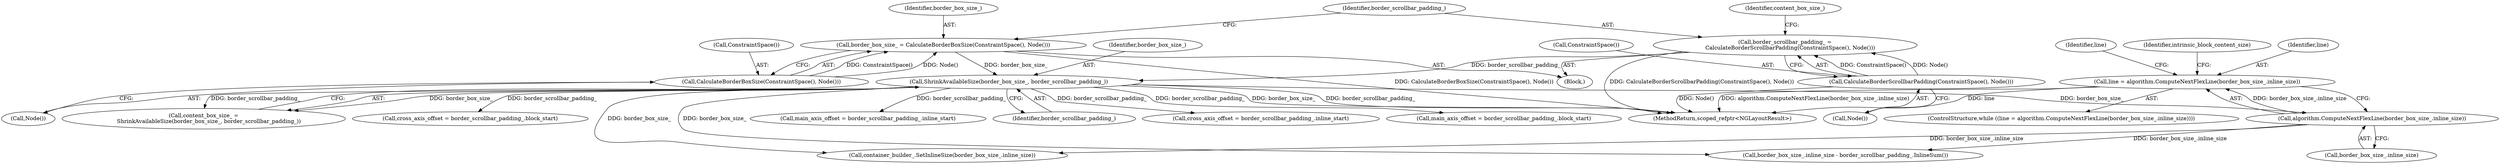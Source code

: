 digraph "0_Chrome_69ec52bd0b32622770a25952386596ccb4ad6434@pointer" {
"1000341" [label="(Call,line = algorithm.ComputeNextFlexLine(border_box_size_.inline_size))"];
"1000343" [label="(Call,algorithm.ComputeNextFlexLine(border_box_size_.inline_size))"];
"1000137" [label="(Call,ShrinkAvailableSize(border_box_size_, border_scrollbar_padding_))"];
"1000125" [label="(Call,border_box_size_ = CalculateBorderBoxSize(ConstraintSpace(), Node()))"];
"1000127" [label="(Call,CalculateBorderBoxSize(ConstraintSpace(), Node()))"];
"1000130" [label="(Call,border_scrollbar_padding_ =\n      CalculateBorderScrollbarPadding(ConstraintSpace(), Node()))"];
"1000132" [label="(Call,CalculateBorderScrollbarPadding(ConstraintSpace(), Node()))"];
"1000133" [label="(Call,ConstraintSpace())"];
"1000596" [label="(Call,container_builder_.SetInlineSize(border_box_size_.inline_size))"];
"1000610" [label="(MethodReturn,scoped_refptr<NGLayoutResult>)"];
"1000137" [label="(Call,ShrinkAvailableSize(border_box_size_, border_scrollbar_padding_))"];
"1000128" [label="(Call,ConstraintSpace())"];
"1000134" [label="(Call,Node())"];
"1000343" [label="(Call,algorithm.ComputeNextFlexLine(border_box_size_.inline_size))"];
"1000342" [label="(Identifier,line)"];
"1000125" [label="(Call,border_box_size_ = CalculateBorderBoxSize(ConstraintSpace(), Node()))"];
"1000314" [label="(Call,main_axis_offset = border_scrollbar_padding_.inline_start)"];
"1000513" [label="(Call,border_box_size_.inline_size - border_scrollbar_padding_.InlineSum())"];
"1000333" [label="(Call,cross_axis_offset = border_scrollbar_padding_.inline_start)"];
"1000344" [label="(Call,border_box_size_.inline_size)"];
"1000129" [label="(Call,Node())"];
"1000138" [label="(Identifier,border_box_size_)"];
"1000127" [label="(Call,CalculateBorderBoxSize(ConstraintSpace(), Node()))"];
"1000341" [label="(Call,line = algorithm.ComputeNextFlexLine(border_box_size_.inline_size))"];
"1000130" [label="(Call,border_scrollbar_padding_ =\n      CalculateBorderScrollbarPadding(ConstraintSpace(), Node()))"];
"1000126" [label="(Identifier,border_box_size_)"];
"1000328" [label="(Call,main_axis_offset = border_scrollbar_padding_.block_start)"];
"1000107" [label="(Block,)"];
"1000135" [label="(Call,content_box_size_ =\n      ShrinkAvailableSize(border_box_size_, border_scrollbar_padding_))"];
"1000351" [label="(Identifier,line)"];
"1000139" [label="(Identifier,border_scrollbar_padding_)"];
"1000482" [label="(Identifier,intrinsic_block_content_size)"];
"1000132" [label="(Call,CalculateBorderScrollbarPadding(ConstraintSpace(), Node()))"];
"1000340" [label="(ControlStructure,while ((line = algorithm.ComputeNextFlexLine(border_box_size_.inline_size))))"];
"1000131" [label="(Identifier,border_scrollbar_padding_)"];
"1000320" [label="(Call,cross_axis_offset = border_scrollbar_padding_.block_start)"];
"1000136" [label="(Identifier,content_box_size_)"];
"1000341" -> "1000340"  [label="AST: "];
"1000341" -> "1000343"  [label="CFG: "];
"1000342" -> "1000341"  [label="AST: "];
"1000343" -> "1000341"  [label="AST: "];
"1000351" -> "1000341"  [label="CFG: "];
"1000482" -> "1000341"  [label="CFG: "];
"1000341" -> "1000610"  [label="DDG: algorithm.ComputeNextFlexLine(border_box_size_.inline_size)"];
"1000341" -> "1000610"  [label="DDG: line"];
"1000343" -> "1000341"  [label="DDG: border_box_size_.inline_size"];
"1000343" -> "1000344"  [label="CFG: "];
"1000344" -> "1000343"  [label="AST: "];
"1000137" -> "1000343"  [label="DDG: border_box_size_"];
"1000343" -> "1000513"  [label="DDG: border_box_size_.inline_size"];
"1000343" -> "1000596"  [label="DDG: border_box_size_.inline_size"];
"1000137" -> "1000135"  [label="AST: "];
"1000137" -> "1000139"  [label="CFG: "];
"1000138" -> "1000137"  [label="AST: "];
"1000139" -> "1000137"  [label="AST: "];
"1000135" -> "1000137"  [label="CFG: "];
"1000137" -> "1000610"  [label="DDG: border_scrollbar_padding_"];
"1000137" -> "1000610"  [label="DDG: border_box_size_"];
"1000137" -> "1000135"  [label="DDG: border_box_size_"];
"1000137" -> "1000135"  [label="DDG: border_scrollbar_padding_"];
"1000125" -> "1000137"  [label="DDG: border_box_size_"];
"1000130" -> "1000137"  [label="DDG: border_scrollbar_padding_"];
"1000137" -> "1000314"  [label="DDG: border_scrollbar_padding_"];
"1000137" -> "1000320"  [label="DDG: border_scrollbar_padding_"];
"1000137" -> "1000328"  [label="DDG: border_scrollbar_padding_"];
"1000137" -> "1000333"  [label="DDG: border_scrollbar_padding_"];
"1000137" -> "1000513"  [label="DDG: border_box_size_"];
"1000137" -> "1000596"  [label="DDG: border_box_size_"];
"1000125" -> "1000107"  [label="AST: "];
"1000125" -> "1000127"  [label="CFG: "];
"1000126" -> "1000125"  [label="AST: "];
"1000127" -> "1000125"  [label="AST: "];
"1000131" -> "1000125"  [label="CFG: "];
"1000125" -> "1000610"  [label="DDG: CalculateBorderBoxSize(ConstraintSpace(), Node())"];
"1000127" -> "1000125"  [label="DDG: ConstraintSpace()"];
"1000127" -> "1000125"  [label="DDG: Node()"];
"1000127" -> "1000129"  [label="CFG: "];
"1000128" -> "1000127"  [label="AST: "];
"1000129" -> "1000127"  [label="AST: "];
"1000130" -> "1000107"  [label="AST: "];
"1000130" -> "1000132"  [label="CFG: "];
"1000131" -> "1000130"  [label="AST: "];
"1000132" -> "1000130"  [label="AST: "];
"1000136" -> "1000130"  [label="CFG: "];
"1000130" -> "1000610"  [label="DDG: CalculateBorderScrollbarPadding(ConstraintSpace(), Node())"];
"1000132" -> "1000130"  [label="DDG: ConstraintSpace()"];
"1000132" -> "1000130"  [label="DDG: Node()"];
"1000132" -> "1000134"  [label="CFG: "];
"1000133" -> "1000132"  [label="AST: "];
"1000134" -> "1000132"  [label="AST: "];
"1000132" -> "1000610"  [label="DDG: Node()"];
}
